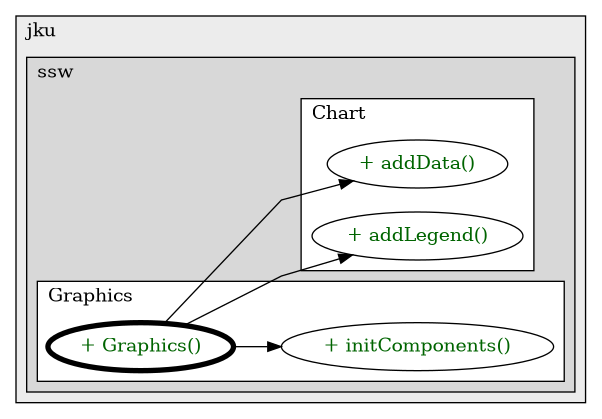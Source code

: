 @startuml

/' diagram meta data start
config=CallConfiguration;
{
  "rootMethod": "at.jku.ssw.app.diagram.Graphics#Graphics(double,int)",
  "projectClassification": {
    "searchMode": "OpenProject", // OpenProject, AllProjects
    "includedProjects": "",
    "pathEndKeywords": "*.impl",
    "isClientPath": "",
    "isClientName": "",
    "isTestPath": "",
    "isTestName": "",
    "isMappingPath": "",
    "isMappingName": "",
    "isDataAccessPath": "",
    "isDataAccessName": "",
    "isDataStructurePath": "",
    "isDataStructureName": "",
    "isInterfaceStructuresPath": "",
    "isInterfaceStructuresName": "",
    "isEntryPointPath": "",
    "isEntryPointName": "",
    "treatFinalFieldsAsMandatory": false
  },
  "graphRestriction": {
    "classPackageExcludeFilter": "",
    "classPackageIncludeFilter": "",
    "classNameExcludeFilter": "",
    "classNameIncludeFilter": "",
    "methodNameExcludeFilter": "",
    "methodNameIncludeFilter": "",
    "removeByInheritance": "", // inheritance/annotation based filtering is done in a second step
    "removeByAnnotation": "",
    "removeByClassPackage": "", // cleanup the graph after inheritance/annotation based filtering is done
    "removeByClassName": "",
    "cutMappings": false,
    "cutEnum": true,
    "cutTests": true,
    "cutClient": true,
    "cutDataAccess": true,
    "cutInterfaceStructures": true,
    "cutDataStructures": true,
    "cutGetterAndSetter": true,
    "cutConstructors": true
  },
  "graphTraversal": {
    "forwardDepth": 3,
    "backwardDepth": 3,
    "classPackageExcludeFilter": "",
    "classPackageIncludeFilter": "",
    "classNameExcludeFilter": "",
    "classNameIncludeFilter": "",
    "methodNameExcludeFilter": "",
    "methodNameIncludeFilter": "",
    "hideMappings": false,
    "hideDataStructures": false,
    "hidePrivateMethods": true,
    "hideInterfaceCalls": true, // indirection: implementation -> interface (is hidden) -> implementation
    "onlyShowApplicationEntryPoints": false, // root node is included
    "useMethodCallsForStructureDiagram": "ForwardOnly" // ForwardOnly, BothDirections, No
  },
  "details": {
    "aggregation": "GroupByClass", // ByClass, GroupByClass, None
    "showMethodParametersTypes": false,
    "showMethodParametersNames": false,
    "showMethodReturnType": false,
    "showPackageLevels": 2,
    "showCallOrder": false,
    "edgeMode": "MethodsOnly", // TypesOnly, MethodsOnly, TypesAndMethods, MethodsAndDirectTypeUsage
    "showDetailedClassStructure": false
  },
  "rootClass": "at.jku.ssw.app.diagram.Graphics",
  "extensionCallbackMethod": "" // qualified.class.name#methodName - signature: public static String method(String)
}
diagram meta data end '/



digraph g {
    rankdir="LR"
    splines=polyline
    

'nodes 
subgraph cluster_105300 { 
   	label=jku
	labeljust=l
	fillcolor="#ececec"
	style=filled
   
   subgraph cluster_1536001923 { 
   	label=ssw
	labeljust=l
	fillcolor="#d8d8d8"
	style=filled
   
   subgraph cluster_1113446230 { 
   	label=Chart
	labeljust=l
	fillcolor=white
	style=filled
   
   Chart1330061274XXXaddData222668203[
	label="+ addData()"
	style=filled
	fillcolor=white
	tooltip="Chart

&#10;  Add data&#10; &#10;  @param data the data&#10; "
	fontcolor=darkgreen
];

Chart1330061274XXXaddLegend604196094[
	label="+ addLegend()"
	style=filled
	fillcolor=white
	tooltip="Chart

&#10;  Add legend&#10; &#10;  @param name the name&#10;  @param color the color&#10; "
	fontcolor=darkgreen
];
} 

subgraph cluster_1979902401 { 
   	label=Graphics
	labeljust=l
	fillcolor=white
	style=filled
   
   Graphics1330061274XXXGraphics1667339062[
	label="+ Graphics()"
	style=filled
	fillcolor=white
	tooltip="Graphics

&#10;  Creating a diagram for the average of the calories regarding a specific time period and set the background and adds&#10;  the legend to the diagram.&#10;  @param avgCalories&#10;  @param placeholder&#10;  @throws JAXBException is thrown by the TCX Parser, which reads the tcx - files.&#10;  @throws IOExceptionis also thrown by the TCX Parser if there can't be found a tcx-file in the source folder.&#10;  @throws ParseException Constructor for Graphics which, creates a graphic for calories and time&#10; "
	penwidth=4
	fontcolor=darkgreen
];

Graphics1330061274XXXinitComponents0[
	label="+ initComponents()"
	style=filled
	fillcolor=white
	tooltip="Graphics

&#10;  creating a chart, and use it the create an above layout and the grouping.&#10;  Within that, also the size is defined and the call to action for the application-diagram.&#10; "
	fontcolor=darkgreen
];
} 
} 
} 

'edges    
Graphics1330061274XXXGraphics1667339062 -> Chart1330061274XXXaddData222668203;
Graphics1330061274XXXGraphics1667339062 -> Chart1330061274XXXaddLegend604196094;
Graphics1330061274XXXGraphics1667339062 -> Graphics1330061274XXXinitComponents0;
    
}
@enduml